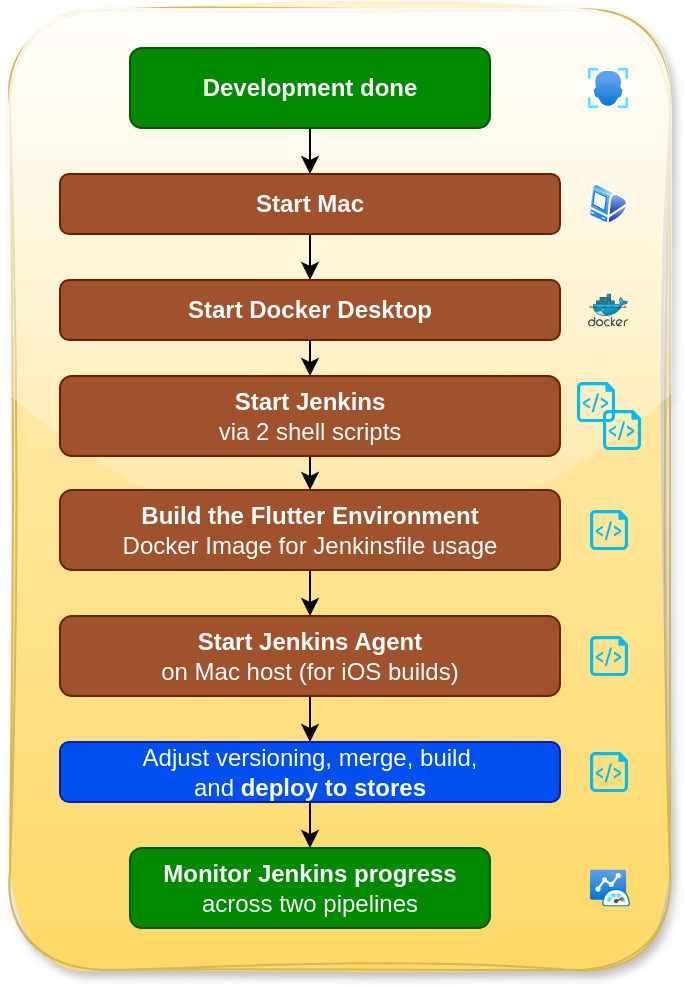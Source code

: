 <mxfile version="24.7.17">
  <diagram id="C5RBs43oDa-KdzZeNtuy" name="Page-1">
    <mxGraphModel dx="562" dy="537" grid="1" gridSize="10" guides="1" tooltips="1" connect="1" arrows="1" fold="1" page="1" pageScale="1" pageWidth="827" pageHeight="1169" math="0" shadow="0">
      <root>
        <mxCell id="WIyWlLk6GJQsqaUBKTNV-0" />
        <mxCell id="WIyWlLk6GJQsqaUBKTNV-1" parent="WIyWlLk6GJQsqaUBKTNV-0" />
        <mxCell id="hRRo8jBFLK105pNUqOtZ-27" value="" style="rounded=1;whiteSpace=wrap;html=1;fillColor=#fff2cc;gradientColor=#ffd966;strokeColor=#d6b656;shadow=1;sketch=1;curveFitting=1;jiggle=2;glass=1;" vertex="1" parent="WIyWlLk6GJQsqaUBKTNV-1">
          <mxGeometry x="100" y="61" width="330" height="480" as="geometry" />
        </mxCell>
        <mxCell id="hRRo8jBFLK105pNUqOtZ-1" value="" style="edgeStyle=orthogonalEdgeStyle;rounded=0;orthogonalLoop=1;jettySize=auto;html=1;" edge="1" parent="WIyWlLk6GJQsqaUBKTNV-1" source="WIyWlLk6GJQsqaUBKTNV-3" target="hRRo8jBFLK105pNUqOtZ-0">
          <mxGeometry relative="1" as="geometry" />
        </mxCell>
        <mxCell id="WIyWlLk6GJQsqaUBKTNV-3" value="&lt;span style=&quot;&quot;&gt;Development done&lt;/span&gt;" style="rounded=1;whiteSpace=wrap;html=1;fontSize=12;glass=0;strokeWidth=1;shadow=0;fontStyle=1;fillColor=#008a00;fontColor=#ffffff;strokeColor=#005700;" parent="WIyWlLk6GJQsqaUBKTNV-1" vertex="1">
          <mxGeometry x="160" y="80" width="180" height="40" as="geometry" />
        </mxCell>
        <mxCell id="WIyWlLk6GJQsqaUBKTNV-11" value="&lt;b&gt;Monitor Jenkins progress&lt;/b&gt;&lt;div&gt;across two pipelines&lt;/div&gt;" style="rounded=1;whiteSpace=wrap;html=1;fontSize=12;glass=0;strokeWidth=1;shadow=0;fillColor=#008a00;fontColor=#ffffff;strokeColor=#005700;" parent="WIyWlLk6GJQsqaUBKTNV-1" vertex="1">
          <mxGeometry x="160" y="480" width="180" height="40" as="geometry" />
        </mxCell>
        <mxCell id="hRRo8jBFLK105pNUqOtZ-11" style="edgeStyle=orthogonalEdgeStyle;rounded=0;orthogonalLoop=1;jettySize=auto;html=1;exitX=0.5;exitY=1;exitDx=0;exitDy=0;entryX=0.5;entryY=0;entryDx=0;entryDy=0;" edge="1" parent="WIyWlLk6GJQsqaUBKTNV-1" source="hRRo8jBFLK105pNUqOtZ-0" target="hRRo8jBFLK105pNUqOtZ-4">
          <mxGeometry relative="1" as="geometry" />
        </mxCell>
        <mxCell id="hRRo8jBFLK105pNUqOtZ-0" value="&lt;div&gt;&lt;span style=&quot;background-color: initial;&quot;&gt;Start Mac&lt;/span&gt;&lt;/div&gt;" style="whiteSpace=wrap;html=1;rounded=1;glass=0;strokeWidth=1;shadow=0;fontStyle=1;fillColor=#a0522d;fontColor=#ffffff;strokeColor=#6D1F00;" vertex="1" parent="WIyWlLk6GJQsqaUBKTNV-1">
          <mxGeometry x="125" y="143" width="250" height="30" as="geometry" />
        </mxCell>
        <mxCell id="hRRo8jBFLK105pNUqOtZ-12" style="edgeStyle=orthogonalEdgeStyle;rounded=0;orthogonalLoop=1;jettySize=auto;html=1;exitX=0.5;exitY=1;exitDx=0;exitDy=0;entryX=0.5;entryY=0;entryDx=0;entryDy=0;" edge="1" parent="WIyWlLk6GJQsqaUBKTNV-1" source="hRRo8jBFLK105pNUqOtZ-4" target="hRRo8jBFLK105pNUqOtZ-5">
          <mxGeometry relative="1" as="geometry" />
        </mxCell>
        <mxCell id="hRRo8jBFLK105pNUqOtZ-4" value="&lt;div&gt;Start Docker Desktop&lt;/div&gt;" style="whiteSpace=wrap;html=1;rounded=1;glass=0;strokeWidth=1;shadow=0;fontStyle=1;fillColor=#a0522d;fontColor=#ffffff;strokeColor=#6D1F00;" vertex="1" parent="WIyWlLk6GJQsqaUBKTNV-1">
          <mxGeometry x="125" y="196" width="250" height="30" as="geometry" />
        </mxCell>
        <mxCell id="hRRo8jBFLK105pNUqOtZ-13" style="edgeStyle=orthogonalEdgeStyle;rounded=0;orthogonalLoop=1;jettySize=auto;html=1;exitX=0.5;exitY=1;exitDx=0;exitDy=0;entryX=0.5;entryY=0;entryDx=0;entryDy=0;" edge="1" parent="WIyWlLk6GJQsqaUBKTNV-1" source="hRRo8jBFLK105pNUqOtZ-5" target="hRRo8jBFLK105pNUqOtZ-6">
          <mxGeometry relative="1" as="geometry" />
        </mxCell>
        <mxCell id="hRRo8jBFLK105pNUqOtZ-5" value="&lt;div&gt;Start Jenkins&lt;/div&gt;&lt;div&gt;&lt;span style=&quot;font-weight: normal;&quot;&gt;via 2 shell scripts&lt;/span&gt;&lt;/div&gt;" style="whiteSpace=wrap;html=1;rounded=1;glass=0;strokeWidth=1;shadow=0;fontStyle=1;fillColor=#a0522d;fontColor=#ffffff;strokeColor=#6D1F00;" vertex="1" parent="WIyWlLk6GJQsqaUBKTNV-1">
          <mxGeometry x="125" y="244" width="250" height="40" as="geometry" />
        </mxCell>
        <mxCell id="hRRo8jBFLK105pNUqOtZ-14" style="edgeStyle=orthogonalEdgeStyle;rounded=0;orthogonalLoop=1;jettySize=auto;html=1;exitX=0.5;exitY=1;exitDx=0;exitDy=0;entryX=0.5;entryY=0;entryDx=0;entryDy=0;" edge="1" parent="WIyWlLk6GJQsqaUBKTNV-1" source="hRRo8jBFLK105pNUqOtZ-6" target="hRRo8jBFLK105pNUqOtZ-7">
          <mxGeometry relative="1" as="geometry" />
        </mxCell>
        <mxCell id="hRRo8jBFLK105pNUqOtZ-6" value="&lt;div&gt;&lt;b&gt;Build the Flutter Environment&lt;/b&gt;&lt;/div&gt;&lt;div&gt;Docker Image for Jenkinsfile usage&lt;/div&gt;" style="whiteSpace=wrap;html=1;rounded=1;glass=0;strokeWidth=1;shadow=0;fontStyle=0;fillColor=#a0522d;fontColor=#ffffff;strokeColor=#6D1F00;" vertex="1" parent="WIyWlLk6GJQsqaUBKTNV-1">
          <mxGeometry x="125" y="301" width="250" height="40" as="geometry" />
        </mxCell>
        <mxCell id="hRRo8jBFLK105pNUqOtZ-15" style="edgeStyle=orthogonalEdgeStyle;rounded=0;orthogonalLoop=1;jettySize=auto;html=1;exitX=0.5;exitY=1;exitDx=0;exitDy=0;entryX=0.5;entryY=0;entryDx=0;entryDy=0;" edge="1" parent="WIyWlLk6GJQsqaUBKTNV-1" source="hRRo8jBFLK105pNUqOtZ-7" target="hRRo8jBFLK105pNUqOtZ-8">
          <mxGeometry relative="1" as="geometry" />
        </mxCell>
        <mxCell id="hRRo8jBFLK105pNUqOtZ-7" value="&lt;div&gt;&lt;b&gt;Start Jenkins Agent&lt;/b&gt;&lt;/div&gt;&lt;div&gt;&lt;span style=&quot;background-color: initial;&quot;&gt;on Mac host&amp;nbsp;&lt;/span&gt;&lt;span style=&quot;background-color: initial;&quot;&gt;(for iOS builds)&lt;/span&gt;&lt;/div&gt;" style="whiteSpace=wrap;html=1;rounded=1;glass=0;strokeWidth=1;shadow=0;fontStyle=0;fillColor=#a0522d;fontColor=#ffffff;strokeColor=#6D1F00;" vertex="1" parent="WIyWlLk6GJQsqaUBKTNV-1">
          <mxGeometry x="125" y="364" width="250" height="40" as="geometry" />
        </mxCell>
        <mxCell id="hRRo8jBFLK105pNUqOtZ-16" style="edgeStyle=orthogonalEdgeStyle;rounded=0;orthogonalLoop=1;jettySize=auto;html=1;exitX=0.5;exitY=1;exitDx=0;exitDy=0;entryX=0.5;entryY=0;entryDx=0;entryDy=0;" edge="1" parent="WIyWlLk6GJQsqaUBKTNV-1" source="hRRo8jBFLK105pNUqOtZ-8" target="WIyWlLk6GJQsqaUBKTNV-11">
          <mxGeometry relative="1" as="geometry" />
        </mxCell>
        <mxCell id="hRRo8jBFLK105pNUqOtZ-8" value="&lt;div&gt;&lt;span style=&quot;font-weight: normal;&quot;&gt;Adjust versioning, merge, build,&lt;/span&gt;&lt;/div&gt;&lt;div&gt;&lt;span style=&quot;font-weight: normal;&quot;&gt;and &lt;/span&gt;deploy to stores&lt;/div&gt;" style="whiteSpace=wrap;html=1;rounded=1;glass=0;strokeWidth=1;shadow=0;fontStyle=1;fillColor=#0050ef;fontColor=#ffffff;strokeColor=#001DBC;" vertex="1" parent="WIyWlLk6GJQsqaUBKTNV-1">
          <mxGeometry x="125" y="427" width="250" height="30" as="geometry" />
        </mxCell>
        <mxCell id="hRRo8jBFLK105pNUqOtZ-19" value="" style="verticalLabelPosition=bottom;html=1;verticalAlign=top;align=center;strokeColor=none;fillColor=#00BEF2;shape=mxgraph.azure.script_file;pointerEvents=1;aspect=fixed;" vertex="1" parent="WIyWlLk6GJQsqaUBKTNV-1">
          <mxGeometry x="390" y="311" width="19" height="20" as="geometry" />
        </mxCell>
        <mxCell id="hRRo8jBFLK105pNUqOtZ-20" value="" style="verticalLabelPosition=bottom;html=1;verticalAlign=top;align=center;strokeColor=none;fillColor=#00BEF2;shape=mxgraph.azure.script_file;pointerEvents=1;aspect=fixed;" vertex="1" parent="WIyWlLk6GJQsqaUBKTNV-1">
          <mxGeometry x="390" y="374" width="19" height="20" as="geometry" />
        </mxCell>
        <mxCell id="hRRo8jBFLK105pNUqOtZ-21" value="" style="verticalLabelPosition=bottom;html=1;verticalAlign=top;align=center;strokeColor=none;fillColor=#00BEF2;shape=mxgraph.azure.script_file;pointerEvents=1;aspect=fixed;" vertex="1" parent="WIyWlLk6GJQsqaUBKTNV-1">
          <mxGeometry x="390" y="432" width="19" height="20" as="geometry" />
        </mxCell>
        <mxCell id="hRRo8jBFLK105pNUqOtZ-22" value="" style="group" vertex="1" connectable="0" parent="WIyWlLk6GJQsqaUBKTNV-1">
          <mxGeometry x="383.5" y="247" width="32" height="34" as="geometry" />
        </mxCell>
        <mxCell id="hRRo8jBFLK105pNUqOtZ-17" value="" style="verticalLabelPosition=bottom;html=1;verticalAlign=top;align=center;strokeColor=none;fillColor=#00BEF2;shape=mxgraph.azure.script_file;pointerEvents=1;aspect=fixed;" vertex="1" parent="hRRo8jBFLK105pNUqOtZ-22">
          <mxGeometry width="19" height="20" as="geometry" />
        </mxCell>
        <mxCell id="hRRo8jBFLK105pNUqOtZ-18" value="" style="verticalLabelPosition=bottom;html=1;verticalAlign=top;align=center;strokeColor=none;fillColor=#00BEF2;shape=mxgraph.azure.script_file;pointerEvents=1;aspect=fixed;" vertex="1" parent="hRRo8jBFLK105pNUqOtZ-22">
          <mxGeometry x="13" y="14" width="19" height="20" as="geometry" />
        </mxCell>
        <mxCell id="hRRo8jBFLK105pNUqOtZ-23" value="" style="image;aspect=fixed;html=1;points=[];align=center;fontSize=12;image=img/lib/azure2/other/Azure_Monitor_Dashboard.svg;" vertex="1" parent="WIyWlLk6GJQsqaUBKTNV-1">
          <mxGeometry x="390" y="490.7" width="20" height="18.59" as="geometry" />
        </mxCell>
        <mxCell id="hRRo8jBFLK105pNUqOtZ-24" value="" style="image;sketch=0;aspect=fixed;html=1;points=[];align=center;fontSize=12;image=img/lib/mscae/Docker.svg;" vertex="1" parent="WIyWlLk6GJQsqaUBKTNV-1">
          <mxGeometry x="389" y="202.8" width="20" height="16.4" as="geometry" />
        </mxCell>
        <mxCell id="hRRo8jBFLK105pNUqOtZ-25" value="" style="image;aspect=fixed;perimeter=ellipsePerimeter;html=1;align=center;shadow=0;dashed=0;spacingTop=3;image=img/lib/active_directory/mac_client.svg;" vertex="1" parent="WIyWlLk6GJQsqaUBKTNV-1">
          <mxGeometry x="389" y="147.36" width="20" height="21.28" as="geometry" />
        </mxCell>
        <mxCell id="hRRo8jBFLK105pNUqOtZ-26" value="" style="image;aspect=fixed;html=1;points=[];align=center;fontSize=12;image=img/lib/azure2/ai_machine_learning/Face_APIs.svg;" vertex="1" parent="WIyWlLk6GJQsqaUBKTNV-1">
          <mxGeometry x="389" y="90" width="20" height="20" as="geometry" />
        </mxCell>
      </root>
    </mxGraphModel>
  </diagram>
</mxfile>
